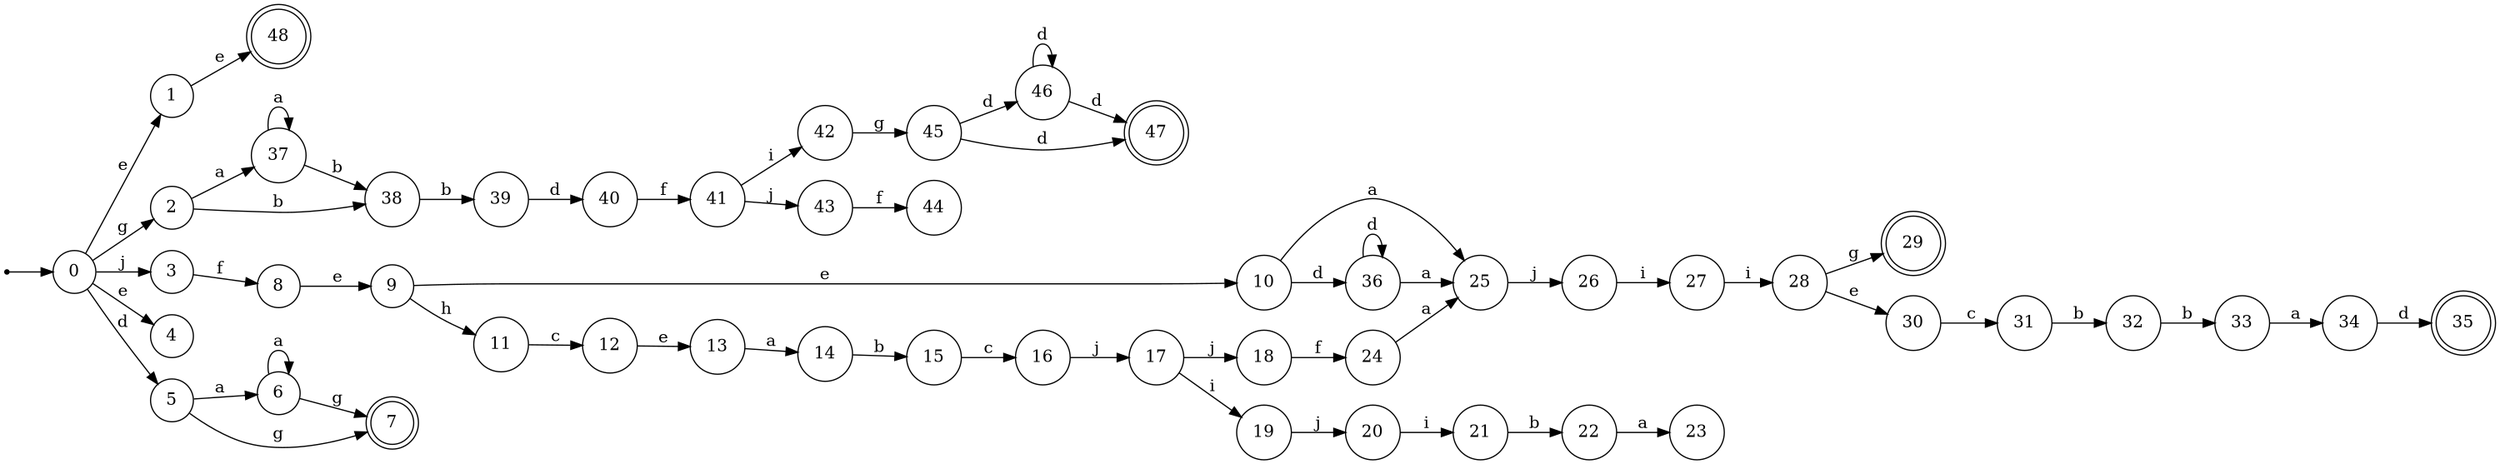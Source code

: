 digraph finite_state_machine {
rankdir=LR;
size="20,20";
node [shape = point]; "dummy0"
node [shape = circle]; "0";
"dummy0" -> "0";
node [shape = circle]; "1";
node [shape = circle]; "2";
node [shape = circle]; "3";
node [shape = circle]; "4";
node [shape = circle]; "5";
node [shape = circle]; "6";
node [shape = doublecircle]; "7";node [shape = circle]; "8";
node [shape = circle]; "9";
node [shape = circle]; "10";
node [shape = circle]; "11";
node [shape = circle]; "12";
node [shape = circle]; "13";
node [shape = circle]; "14";
node [shape = circle]; "15";
node [shape = circle]; "16";
node [shape = circle]; "17";
node [shape = circle]; "18";
node [shape = circle]; "19";
node [shape = circle]; "20";
node [shape = circle]; "21";
node [shape = circle]; "22";
node [shape = circle]; "23";
node [shape = circle]; "24";
node [shape = circle]; "25";
node [shape = circle]; "26";
node [shape = circle]; "27";
node [shape = circle]; "28";
node [shape = doublecircle]; "29";node [shape = circle]; "30";
node [shape = circle]; "31";
node [shape = circle]; "32";
node [shape = circle]; "33";
node [shape = circle]; "34";
node [shape = doublecircle]; "35";node [shape = circle]; "36";
node [shape = circle]; "37";
node [shape = circle]; "38";
node [shape = circle]; "39";
node [shape = circle]; "40";
node [shape = circle]; "41";
node [shape = circle]; "42";
node [shape = circle]; "43";
node [shape = circle]; "44";
node [shape = circle]; "45";
node [shape = circle]; "46";
node [shape = doublecircle]; "47";node [shape = doublecircle]; "48";"0" -> "1" [label = "e"];
 "0" -> "4" [label = "e"];
 "0" -> "2" [label = "g"];
 "0" -> "3" [label = "j"];
 "0" -> "5" [label = "d"];
 "5" -> "6" [label = "a"];
 "5" -> "7" [label = "g"];
 "6" -> "6" [label = "a"];
 "6" -> "7" [label = "g"];
 "3" -> "8" [label = "f"];
 "8" -> "9" [label = "e"];
 "9" -> "10" [label = "e"];
 "9" -> "11" [label = "h"];
 "11" -> "12" [label = "c"];
 "12" -> "13" [label = "e"];
 "13" -> "14" [label = "a"];
 "14" -> "15" [label = "b"];
 "15" -> "16" [label = "c"];
 "16" -> "17" [label = "j"];
 "17" -> "18" [label = "j"];
 "17" -> "19" [label = "i"];
 "19" -> "20" [label = "j"];
 "20" -> "21" [label = "i"];
 "21" -> "22" [label = "b"];
 "22" -> "23" [label = "a"];
 "18" -> "24" [label = "f"];
 "24" -> "25" [label = "a"];
 "25" -> "26" [label = "j"];
 "26" -> "27" [label = "i"];
 "27" -> "28" [label = "i"];
 "28" -> "29" [label = "g"];
 "28" -> "30" [label = "e"];
 "30" -> "31" [label = "c"];
 "31" -> "32" [label = "b"];
 "32" -> "33" [label = "b"];
 "33" -> "34" [label = "a"];
 "34" -> "35" [label = "d"];
 "10" -> "36" [label = "d"];
 "10" -> "25" [label = "a"];
 "36" -> "36" [label = "d"];
 "36" -> "25" [label = "a"];
 "2" -> "37" [label = "a"];
 "2" -> "38" [label = "b"];
 "38" -> "39" [label = "b"];
 "39" -> "40" [label = "d"];
 "40" -> "41" [label = "f"];
 "41" -> "42" [label = "i"];
 "41" -> "43" [label = "j"];
 "43" -> "44" [label = "f"];
 "42" -> "45" [label = "g"];
 "45" -> "46" [label = "d"];
 "45" -> "47" [label = "d"];
 "46" -> "46" [label = "d"];
 "46" -> "47" [label = "d"];
 "37" -> "37" [label = "a"];
 "37" -> "38" [label = "b"];
 "1" -> "48" [label = "e"];
 }
